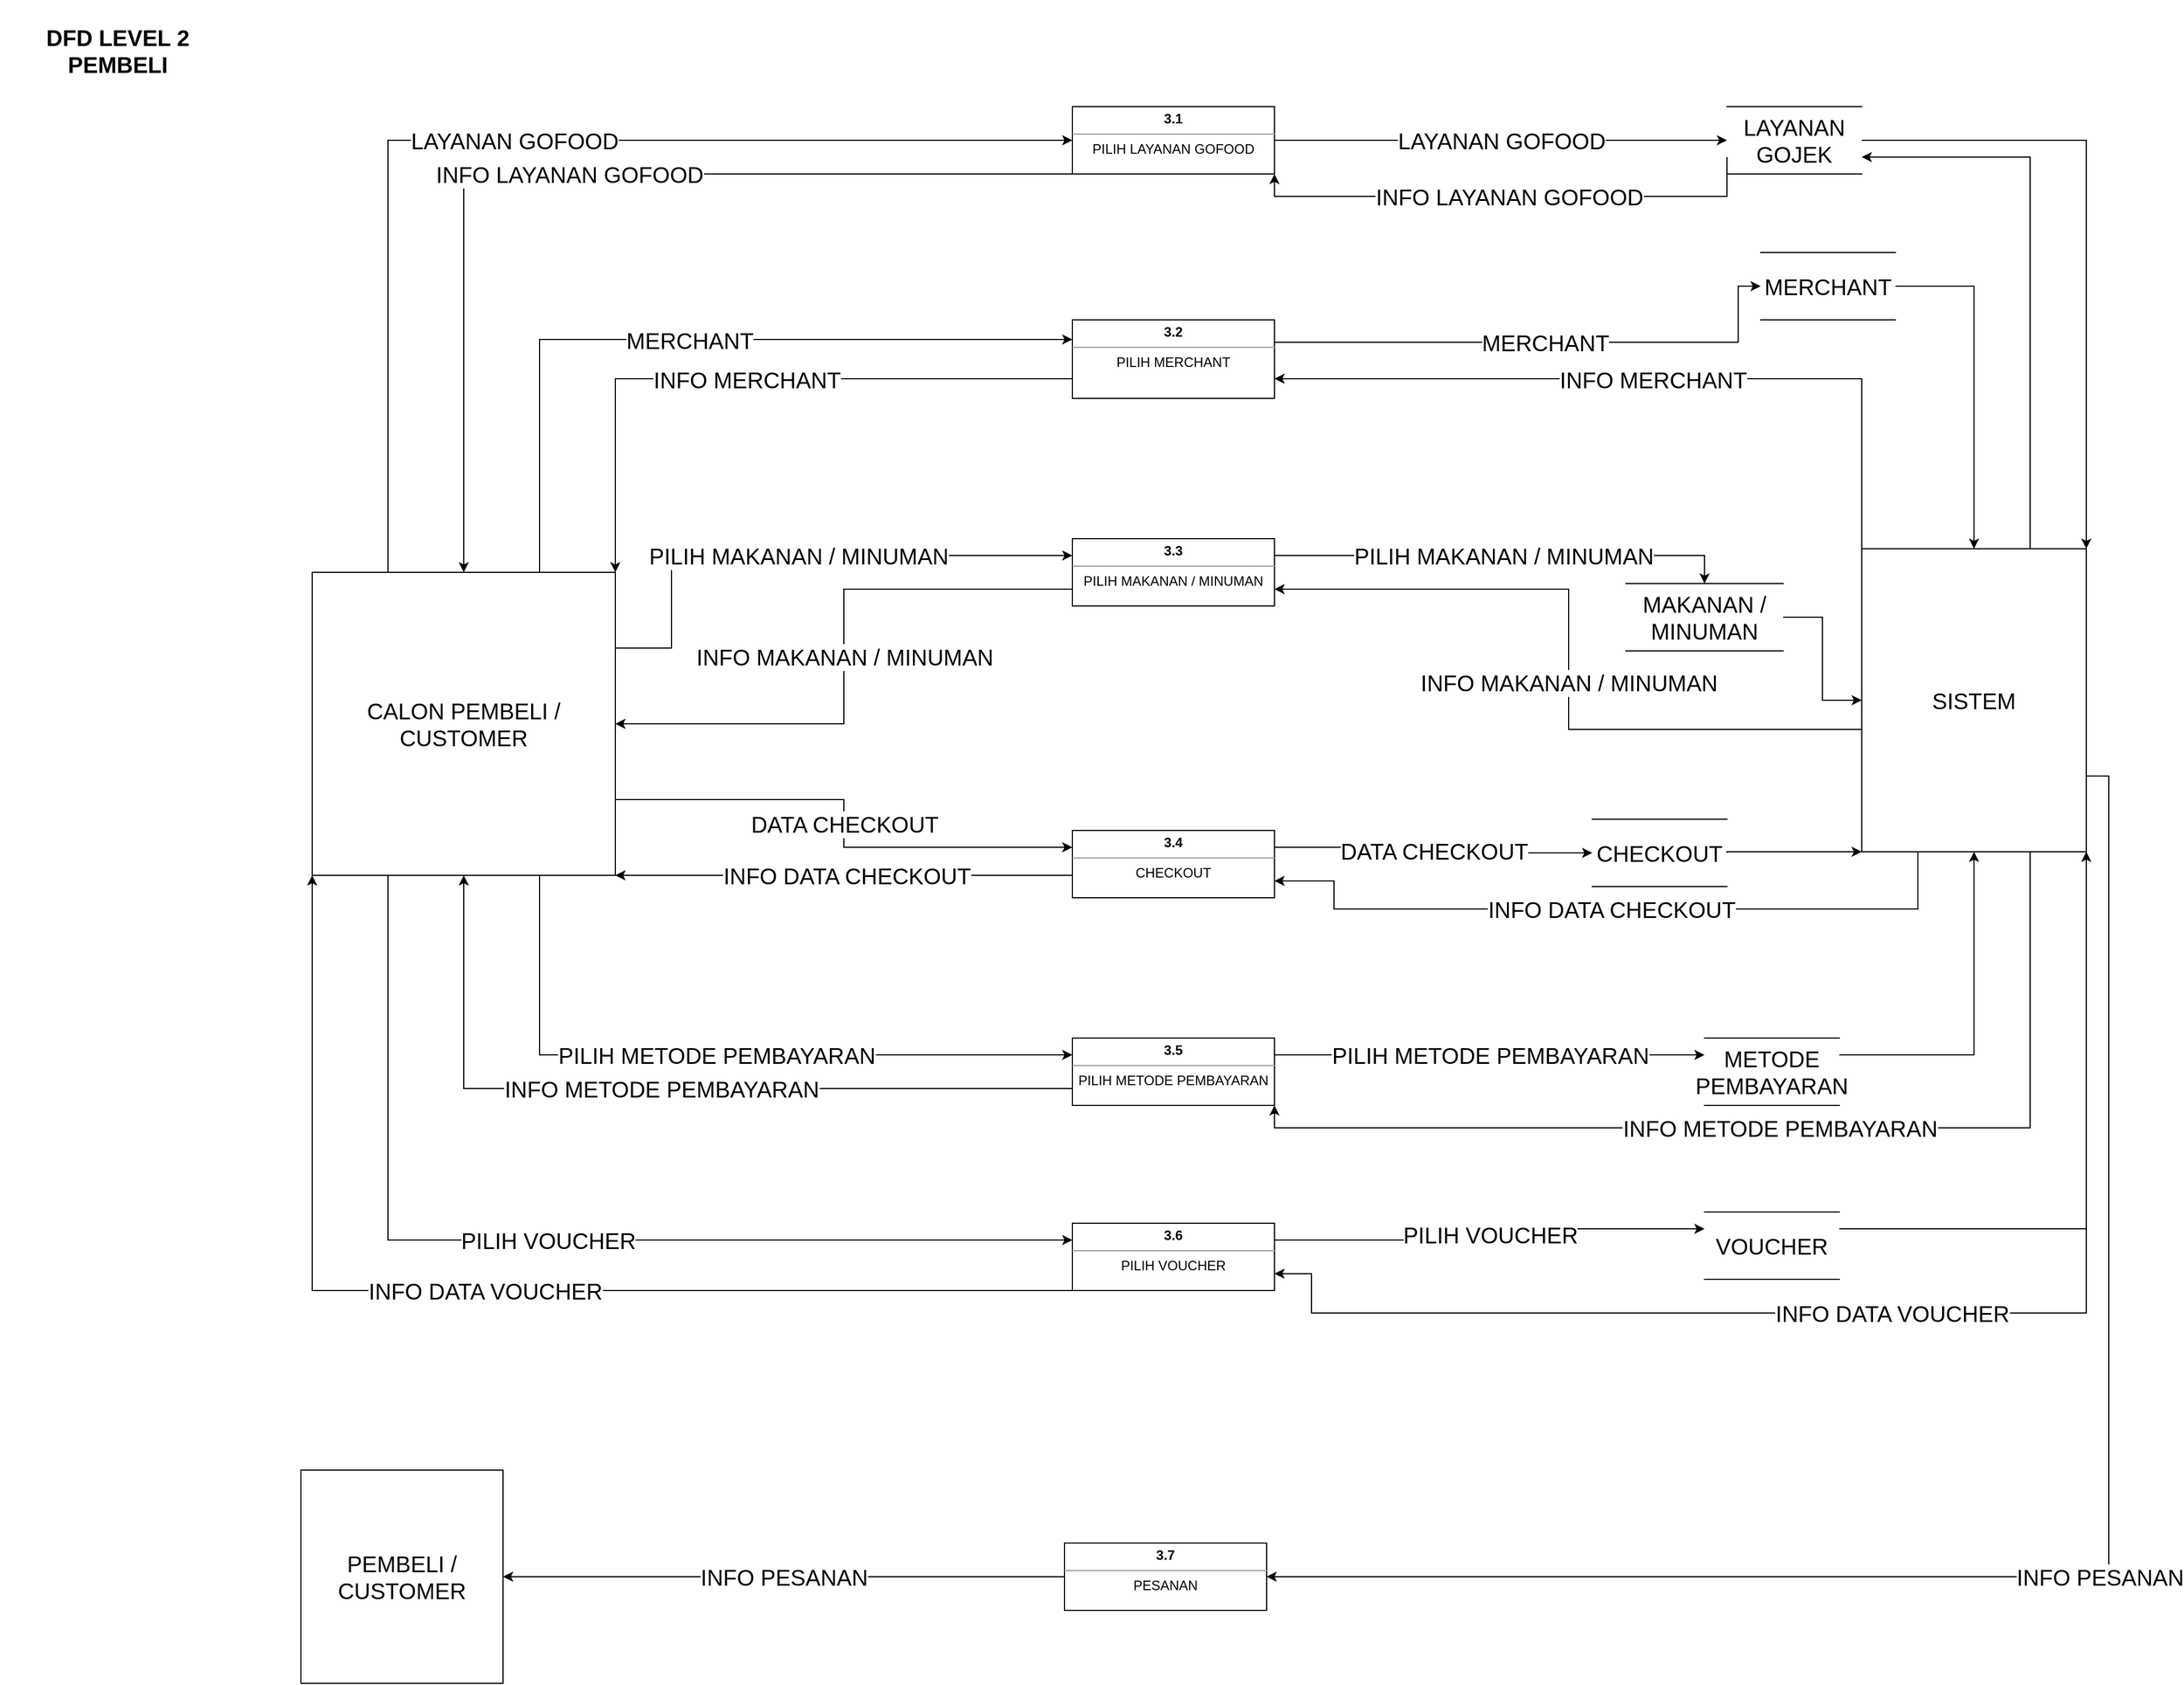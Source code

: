 <mxfile version="16.1.2" type="device"><diagram id="7CYOXGRv3K3lGVsA_S0E" name="Page-1"><mxGraphModel dx="1707" dy="1047" grid="1" gridSize="10" guides="1" tooltips="1" connect="1" arrows="1" fold="1" page="1" pageScale="1" pageWidth="2336" pageHeight="1654" math="0" shadow="0"><root><mxCell id="0"/><mxCell id="1" parent="0"/><mxCell id="YNyDviOgG1bQzbEV8mhk-1" value="LAYANAN GOFOOD" style="edgeStyle=orthogonalEdgeStyle;rounded=0;orthogonalLoop=1;jettySize=auto;html=1;exitX=0.25;exitY=0;exitDx=0;exitDy=0;entryX=0;entryY=0.5;entryDx=0;entryDy=0;fontSize=20;" parent="1" source="YNyDviOgG1bQzbEV8mhk-6" target="YNyDviOgG1bQzbEV8mhk-8" edge="1"><mxGeometry relative="1" as="geometry"/></mxCell><mxCell id="YNyDviOgG1bQzbEV8mhk-2" value="MERCHANT" style="edgeStyle=orthogonalEdgeStyle;rounded=0;orthogonalLoop=1;jettySize=auto;html=1;exitX=0.75;exitY=0;exitDx=0;exitDy=0;entryX=0;entryY=0.25;entryDx=0;entryDy=0;fontSize=20;" parent="1" source="YNyDviOgG1bQzbEV8mhk-6" target="YNyDviOgG1bQzbEV8mhk-11" edge="1"><mxGeometry relative="1" as="geometry"/></mxCell><mxCell id="YNyDviOgG1bQzbEV8mhk-3" value="PILIH MAKANAN / MINUMAN" style="edgeStyle=orthogonalEdgeStyle;rounded=0;orthogonalLoop=1;jettySize=auto;html=1;exitX=1;exitY=0.25;exitDx=0;exitDy=0;entryX=0;entryY=0.25;entryDx=0;entryDy=0;fontSize=20;" parent="1" source="YNyDviOgG1bQzbEV8mhk-6" target="YNyDviOgG1bQzbEV8mhk-14" edge="1"><mxGeometry relative="1" as="geometry"><Array as="points"><mxPoint x="718" y="608"/><mxPoint x="718" y="525"/></Array></mxGeometry></mxCell><mxCell id="YNyDviOgG1bQzbEV8mhk-4" value="DATA CHECKOUT" style="edgeStyle=orthogonalEdgeStyle;rounded=0;orthogonalLoop=1;jettySize=auto;html=1;exitX=1;exitY=0.75;exitDx=0;exitDy=0;entryX=0;entryY=0.25;entryDx=0;entryDy=0;fontSize=20;" parent="1" source="YNyDviOgG1bQzbEV8mhk-6" target="YNyDviOgG1bQzbEV8mhk-34" edge="1"><mxGeometry relative="1" as="geometry"/></mxCell><mxCell id="YNyDviOgG1bQzbEV8mhk-5" value="PILIH METODE PEMBAYARAN" style="edgeStyle=orthogonalEdgeStyle;rounded=0;orthogonalLoop=1;jettySize=auto;html=1;exitX=0.75;exitY=1;exitDx=0;exitDy=0;entryX=0;entryY=0.25;entryDx=0;entryDy=0;fontSize=20;" parent="1" source="YNyDviOgG1bQzbEV8mhk-6" target="YNyDviOgG1bQzbEV8mhk-16" edge="1"><mxGeometry relative="1" as="geometry"/></mxCell><mxCell id="YNyDviOgG1bQzbEV8mhk-46" value="PILIH VOUCHER" style="edgeStyle=orthogonalEdgeStyle;rounded=0;orthogonalLoop=1;jettySize=auto;html=1;exitX=0.25;exitY=1;exitDx=0;exitDy=0;entryX=0;entryY=0.25;entryDx=0;entryDy=0;fontSize=20;" parent="1" source="YNyDviOgG1bQzbEV8mhk-6" target="YNyDviOgG1bQzbEV8mhk-44" edge="1"><mxGeometry relative="1" as="geometry"/></mxCell><mxCell id="YNyDviOgG1bQzbEV8mhk-6" value="CALON PEMBELI / CUSTOMER" style="rounded=0;whiteSpace=wrap;html=1;fontSize=20;" parent="1" vertex="1"><mxGeometry x="398" y="540" width="270" height="270" as="geometry"/></mxCell><mxCell id="YNyDviOgG1bQzbEV8mhk-7" value="LAYANAN GOFOOD" style="edgeStyle=orthogonalEdgeStyle;rounded=0;orthogonalLoop=1;jettySize=auto;html=1;exitX=1;exitY=0.5;exitDx=0;exitDy=0;entryX=0;entryY=0.5;entryDx=0;entryDy=0;fontSize=20;" parent="1" source="YNyDviOgG1bQzbEV8mhk-8" target="YNyDviOgG1bQzbEV8mhk-18" edge="1"><mxGeometry relative="1" as="geometry"/></mxCell><mxCell id="YNyDviOgG1bQzbEV8mhk-39" value="INFO LAYANAN GOFOOD" style="edgeStyle=orthogonalEdgeStyle;rounded=0;orthogonalLoop=1;jettySize=auto;html=1;exitX=0;exitY=1;exitDx=0;exitDy=0;entryX=0.5;entryY=0;entryDx=0;entryDy=0;fontSize=20;" parent="1" source="YNyDviOgG1bQzbEV8mhk-8" target="YNyDviOgG1bQzbEV8mhk-6" edge="1"><mxGeometry relative="1" as="geometry"><Array as="points"><mxPoint x="533" y="185"/></Array></mxGeometry></mxCell><mxCell id="YNyDviOgG1bQzbEV8mhk-8" value="&lt;p style=&quot;margin: 0px ; margin-top: 4px ; text-align: center&quot;&gt;&lt;b&gt;3.1&lt;/b&gt;&lt;/p&gt;&lt;hr size=&quot;1&quot;&gt;&lt;div style=&quot;text-align: center ; height: 2px&quot;&gt;PILIH LAYANAN GOFOOD&lt;/div&gt;" style="verticalAlign=top;align=left;overflow=fill;fontSize=12;fontFamily=Helvetica;html=1;" parent="1" vertex="1"><mxGeometry x="1075" y="125" width="180" height="60" as="geometry"/></mxCell><mxCell id="YNyDviOgG1bQzbEV8mhk-9" value="INFO MERCHANT" style="edgeStyle=orthogonalEdgeStyle;rounded=0;orthogonalLoop=1;jettySize=auto;html=1;exitX=0;exitY=0.75;exitDx=0;exitDy=0;entryX=1;entryY=0;entryDx=0;entryDy=0;fontSize=20;" parent="1" source="YNyDviOgG1bQzbEV8mhk-11" target="YNyDviOgG1bQzbEV8mhk-6" edge="1"><mxGeometry relative="1" as="geometry"/></mxCell><mxCell id="YNyDviOgG1bQzbEV8mhk-10" value="MERCHANT" style="edgeStyle=orthogonalEdgeStyle;rounded=0;orthogonalLoop=1;jettySize=auto;html=1;exitX=1;exitY=0.25;exitDx=0;exitDy=0;fontSize=20;entryX=0;entryY=0.5;entryDx=0;entryDy=0;" parent="1" source="YNyDviOgG1bQzbEV8mhk-11" target="YNyDviOgG1bQzbEV8mhk-21" edge="1"><mxGeometry relative="1" as="geometry"><Array as="points"><mxPoint x="1255" y="335"/><mxPoint x="1668" y="335"/><mxPoint x="1668" y="285"/></Array><mxPoint x="1638" y="310" as="targetPoint"/></mxGeometry></mxCell><mxCell id="YNyDviOgG1bQzbEV8mhk-11" value="&lt;p style=&quot;margin: 0px ; margin-top: 4px ; text-align: center&quot;&gt;&lt;b&gt;3.2&lt;/b&gt;&lt;/p&gt;&lt;hr size=&quot;1&quot;&gt;&lt;div style=&quot;text-align: center ; height: 2px&quot;&gt;PILIH MERCHANT&lt;/div&gt;" style="verticalAlign=top;align=left;overflow=fill;fontSize=12;fontFamily=Helvetica;html=1;" parent="1" vertex="1"><mxGeometry x="1075" y="315" width="180" height="70" as="geometry"/></mxCell><mxCell id="YNyDviOgG1bQzbEV8mhk-12" value="INFO MAKANAN / MINUMAN" style="edgeStyle=orthogonalEdgeStyle;rounded=0;orthogonalLoop=1;jettySize=auto;html=1;exitX=0;exitY=0.75;exitDx=0;exitDy=0;entryX=1;entryY=0.5;entryDx=0;entryDy=0;fontSize=20;" parent="1" source="YNyDviOgG1bQzbEV8mhk-14" target="YNyDviOgG1bQzbEV8mhk-6" edge="1"><mxGeometry relative="1" as="geometry"/></mxCell><mxCell id="YNyDviOgG1bQzbEV8mhk-13" value="PILIH MAKANAN / MINUMAN" style="edgeStyle=orthogonalEdgeStyle;rounded=0;orthogonalLoop=1;jettySize=auto;html=1;exitX=1;exitY=0.25;exitDx=0;exitDy=0;entryX=0.5;entryY=0;entryDx=0;entryDy=0;fontSize=20;" parent="1" source="YNyDviOgG1bQzbEV8mhk-14" target="YNyDviOgG1bQzbEV8mhk-24" edge="1"><mxGeometry relative="1" as="geometry"><Array as="points"><mxPoint x="1638" y="525"/></Array></mxGeometry></mxCell><mxCell id="YNyDviOgG1bQzbEV8mhk-14" value="&lt;p style=&quot;margin: 0px ; margin-top: 4px ; text-align: center&quot;&gt;&lt;b&gt;3.3&lt;/b&gt;&lt;/p&gt;&lt;hr size=&quot;1&quot;&gt;&lt;div style=&quot;text-align: center ; height: 2px&quot;&gt;PILIH MAKANAN / MINUMAN&lt;/div&gt;" style="verticalAlign=top;align=left;overflow=fill;fontSize=12;fontFamily=Helvetica;html=1;" parent="1" vertex="1"><mxGeometry x="1075" y="510" width="180" height="60" as="geometry"/></mxCell><mxCell id="YNyDviOgG1bQzbEV8mhk-15" value="PILIH METODE PEMBAYARAN" style="edgeStyle=orthogonalEdgeStyle;rounded=0;orthogonalLoop=1;jettySize=auto;html=1;exitX=1;exitY=0.25;exitDx=0;exitDy=0;entryX=0;entryY=0.25;entryDx=0;entryDy=0;fontSize=20;" parent="1" source="YNyDviOgG1bQzbEV8mhk-16" target="YNyDviOgG1bQzbEV8mhk-26" edge="1"><mxGeometry relative="1" as="geometry"/></mxCell><mxCell id="YNyDviOgG1bQzbEV8mhk-42" value="INFO METODE PEMBAYARAN" style="edgeStyle=orthogonalEdgeStyle;rounded=0;orthogonalLoop=1;jettySize=auto;html=1;exitX=0;exitY=0.75;exitDx=0;exitDy=0;entryX=0.5;entryY=1;entryDx=0;entryDy=0;fontSize=20;" parent="1" source="YNyDviOgG1bQzbEV8mhk-16" target="YNyDviOgG1bQzbEV8mhk-6" edge="1"><mxGeometry relative="1" as="geometry"/></mxCell><mxCell id="YNyDviOgG1bQzbEV8mhk-16" value="&lt;p style=&quot;margin: 0px ; margin-top: 4px ; text-align: center&quot;&gt;&lt;b&gt;3.5&lt;/b&gt;&lt;/p&gt;&lt;hr size=&quot;1&quot;&gt;&lt;div style=&quot;text-align: center ; height: 2px&quot;&gt;PILIH METODE PEMBAYARAN&lt;/div&gt;" style="verticalAlign=top;align=left;overflow=fill;fontSize=12;fontFamily=Helvetica;html=1;" parent="1" vertex="1"><mxGeometry x="1075" y="955" width="180" height="60" as="geometry"/></mxCell><mxCell id="YNyDviOgG1bQzbEV8mhk-17" style="edgeStyle=orthogonalEdgeStyle;rounded=0;orthogonalLoop=1;jettySize=auto;html=1;exitX=1;exitY=0.5;exitDx=0;exitDy=0;entryX=1;entryY=0;entryDx=0;entryDy=0;" parent="1" source="YNyDviOgG1bQzbEV8mhk-18" target="YNyDviOgG1bQzbEV8mhk-30" edge="1"><mxGeometry relative="1" as="geometry"/></mxCell><mxCell id="YNyDviOgG1bQzbEV8mhk-38" value="INFO LAYANAN GOFOOD" style="edgeStyle=orthogonalEdgeStyle;rounded=0;orthogonalLoop=1;jettySize=auto;html=1;exitX=0;exitY=0.75;exitDx=0;exitDy=0;entryX=1;entryY=1;entryDx=0;entryDy=0;fontSize=20;" parent="1" source="YNyDviOgG1bQzbEV8mhk-18" target="YNyDviOgG1bQzbEV8mhk-8" edge="1"><mxGeometry relative="1" as="geometry"><Array as="points"><mxPoint x="1658" y="205"/><mxPoint x="1255" y="205"/></Array></mxGeometry></mxCell><mxCell id="YNyDviOgG1bQzbEV8mhk-18" value="LAYANAN GOJEK" style="shape=partialRectangle;whiteSpace=wrap;html=1;left=0;right=0;fillColor=none;fontSize=20;" parent="1" vertex="1"><mxGeometry x="1658" y="125" width="120" height="60" as="geometry"/></mxCell><mxCell id="YNyDviOgG1bQzbEV8mhk-19" value="INFO MERCHANT" style="edgeStyle=orthogonalEdgeStyle;rounded=0;orthogonalLoop=1;jettySize=auto;html=1;entryX=1;entryY=0.75;entryDx=0;entryDy=0;fontSize=20;exitX=0;exitY=0;exitDx=0;exitDy=0;" parent="1" source="YNyDviOgG1bQzbEV8mhk-30" target="YNyDviOgG1bQzbEV8mhk-11" edge="1"><mxGeometry relative="1" as="geometry"><Array as="points"><mxPoint x="1778" y="368"/></Array><mxPoint x="1688" y="368" as="sourcePoint"/></mxGeometry></mxCell><mxCell id="YNyDviOgG1bQzbEV8mhk-20" style="edgeStyle=orthogonalEdgeStyle;rounded=0;orthogonalLoop=1;jettySize=auto;html=1;exitX=1;exitY=0.5;exitDx=0;exitDy=0;entryX=0.5;entryY=0;entryDx=0;entryDy=0;" parent="1" source="YNyDviOgG1bQzbEV8mhk-21" target="YNyDviOgG1bQzbEV8mhk-30" edge="1"><mxGeometry relative="1" as="geometry"/></mxCell><mxCell id="YNyDviOgG1bQzbEV8mhk-21" value="MERCHANT" style="shape=partialRectangle;whiteSpace=wrap;html=1;left=0;right=0;fillColor=none;fontSize=20;" parent="1" vertex="1"><mxGeometry x="1688" y="255" width="120" height="60" as="geometry"/></mxCell><mxCell id="YNyDviOgG1bQzbEV8mhk-22" value="INFO MAKANAN / MINUMAN" style="edgeStyle=orthogonalEdgeStyle;rounded=0;orthogonalLoop=1;jettySize=auto;html=1;exitX=0;exitY=0.75;exitDx=0;exitDy=0;entryX=1;entryY=0.75;entryDx=0;entryDy=0;fontSize=20;" parent="1" source="YNyDviOgG1bQzbEV8mhk-30" target="YNyDviOgG1bQzbEV8mhk-14" edge="1"><mxGeometry relative="1" as="geometry"><Array as="points"><mxPoint x="1778" y="680"/><mxPoint x="1517" y="680"/><mxPoint x="1517" y="555"/></Array></mxGeometry></mxCell><mxCell id="YNyDviOgG1bQzbEV8mhk-23" style="edgeStyle=orthogonalEdgeStyle;rounded=0;orthogonalLoop=1;jettySize=auto;html=1;exitX=1;exitY=0.5;exitDx=0;exitDy=0;entryX=0;entryY=0.5;entryDx=0;entryDy=0;" parent="1" source="YNyDviOgG1bQzbEV8mhk-24" target="YNyDviOgG1bQzbEV8mhk-30" edge="1"><mxGeometry relative="1" as="geometry"/></mxCell><mxCell id="YNyDviOgG1bQzbEV8mhk-24" value="MAKANAN / MINUMAN" style="shape=partialRectangle;whiteSpace=wrap;html=1;left=0;right=0;fillColor=none;fontSize=20;" parent="1" vertex="1"><mxGeometry x="1568" y="550" width="140" height="60" as="geometry"/></mxCell><mxCell id="YNyDviOgG1bQzbEV8mhk-25" style="edgeStyle=orthogonalEdgeStyle;rounded=0;orthogonalLoop=1;jettySize=auto;html=1;exitX=1;exitY=0.25;exitDx=0;exitDy=0;entryX=0.5;entryY=1;entryDx=0;entryDy=0;fontSize=20;" parent="1" source="YNyDviOgG1bQzbEV8mhk-26" target="YNyDviOgG1bQzbEV8mhk-30" edge="1"><mxGeometry relative="1" as="geometry"/></mxCell><mxCell id="YNyDviOgG1bQzbEV8mhk-26" value="METODE PEMBAYARAN" style="shape=partialRectangle;whiteSpace=wrap;html=1;left=0;right=0;fillColor=none;fontSize=20;" parent="1" vertex="1"><mxGeometry x="1638" y="955" width="120" height="60" as="geometry"/></mxCell><mxCell id="YNyDviOgG1bQzbEV8mhk-27" value="DFD LEVEL 2 PEMBELI" style="text;html=1;strokeColor=none;fillColor=none;align=center;verticalAlign=middle;whiteSpace=wrap;rounded=0;fontSize=20;fontStyle=1" parent="1" vertex="1"><mxGeometry x="120" y="30" width="210" height="90" as="geometry"/></mxCell><mxCell id="YNyDviOgG1bQzbEV8mhk-28" value="INFO DATA CHECKOUT" style="edgeStyle=orthogonalEdgeStyle;rounded=0;orthogonalLoop=1;jettySize=auto;html=1;exitX=0.25;exitY=1;exitDx=0;exitDy=0;entryX=1;entryY=0.75;entryDx=0;entryDy=0;fontSize=20;" parent="1" source="YNyDviOgG1bQzbEV8mhk-30" target="YNyDviOgG1bQzbEV8mhk-34" edge="1"><mxGeometry relative="1" as="geometry"><Array as="points"><mxPoint x="1828" y="840"/><mxPoint x="1308" y="840"/><mxPoint x="1308" y="815"/></Array></mxGeometry></mxCell><mxCell id="YNyDviOgG1bQzbEV8mhk-37" style="edgeStyle=orthogonalEdgeStyle;rounded=0;orthogonalLoop=1;jettySize=auto;html=1;exitX=0.75;exitY=0;exitDx=0;exitDy=0;entryX=1;entryY=0.75;entryDx=0;entryDy=0;" parent="1" source="YNyDviOgG1bQzbEV8mhk-30" target="YNyDviOgG1bQzbEV8mhk-18" edge="1"><mxGeometry relative="1" as="geometry"/></mxCell><mxCell id="YNyDviOgG1bQzbEV8mhk-43" value="INFO METODE PEMBAYARAN" style="edgeStyle=orthogonalEdgeStyle;rounded=0;orthogonalLoop=1;jettySize=auto;html=1;exitX=0.75;exitY=1;exitDx=0;exitDy=0;entryX=1;entryY=1;entryDx=0;entryDy=0;fontSize=20;" parent="1" source="YNyDviOgG1bQzbEV8mhk-30" target="YNyDviOgG1bQzbEV8mhk-16" edge="1"><mxGeometry relative="1" as="geometry"/></mxCell><mxCell id="YNyDviOgG1bQzbEV8mhk-49" value="INFO DATA VOUCHER" style="edgeStyle=orthogonalEdgeStyle;rounded=0;orthogonalLoop=1;jettySize=auto;html=1;exitX=1;exitY=1;exitDx=0;exitDy=0;entryX=1;entryY=0.75;entryDx=0;entryDy=0;fontSize=20;" parent="1" source="YNyDviOgG1bQzbEV8mhk-30" target="YNyDviOgG1bQzbEV8mhk-44" edge="1"><mxGeometry relative="1" as="geometry"><Array as="points"><mxPoint x="1978" y="1200"/><mxPoint x="1288" y="1200"/><mxPoint x="1288" y="1165"/></Array></mxGeometry></mxCell><mxCell id="YNyDviOgG1bQzbEV8mhk-52" value="INFO PESANAN" style="edgeStyle=orthogonalEdgeStyle;rounded=0;orthogonalLoop=1;jettySize=auto;html=1;exitX=1;exitY=0.75;exitDx=0;exitDy=0;entryX=1;entryY=0.5;entryDx=0;entryDy=0;fontSize=20;" parent="1" source="YNyDviOgG1bQzbEV8mhk-30" target="YNyDviOgG1bQzbEV8mhk-51" edge="1"><mxGeometry relative="1" as="geometry"/></mxCell><mxCell id="YNyDviOgG1bQzbEV8mhk-30" value="SISTEM" style="rounded=0;whiteSpace=wrap;html=1;fontSize=20;" parent="1" vertex="1"><mxGeometry x="1778" y="519" width="200" height="270" as="geometry"/></mxCell><mxCell id="YNyDviOgG1bQzbEV8mhk-31" value="PEMBELI / CUSTOMER" style="rounded=0;whiteSpace=wrap;html=1;fontSize=20;" parent="1" vertex="1"><mxGeometry x="388" y="1340" width="180" height="190" as="geometry"/></mxCell><mxCell id="YNyDviOgG1bQzbEV8mhk-32" value="DATA CHECKOUT" style="edgeStyle=orthogonalEdgeStyle;rounded=0;orthogonalLoop=1;jettySize=auto;html=1;exitX=1;exitY=0.25;exitDx=0;exitDy=0;entryX=0;entryY=0.5;entryDx=0;entryDy=0;fontSize=20;" parent="1" source="YNyDviOgG1bQzbEV8mhk-34" target="YNyDviOgG1bQzbEV8mhk-36" edge="1"><mxGeometry relative="1" as="geometry"/></mxCell><mxCell id="YNyDviOgG1bQzbEV8mhk-33" value="INFO DATA CHECKOUT" style="edgeStyle=orthogonalEdgeStyle;rounded=0;orthogonalLoop=1;jettySize=auto;html=1;exitX=0;exitY=0.75;exitDx=0;exitDy=0;entryX=1;entryY=1;entryDx=0;entryDy=0;fontSize=20;" parent="1" source="YNyDviOgG1bQzbEV8mhk-34" target="YNyDviOgG1bQzbEV8mhk-6" edge="1"><mxGeometry relative="1" as="geometry"><Array as="points"><mxPoint x="1075" y="810"/></Array></mxGeometry></mxCell><mxCell id="YNyDviOgG1bQzbEV8mhk-34" value="&lt;p style=&quot;margin: 0px ; margin-top: 4px ; text-align: center&quot;&gt;&lt;b&gt;3.4&lt;/b&gt;&lt;/p&gt;&lt;hr size=&quot;1&quot;&gt;&lt;div style=&quot;text-align: center ; height: 2px&quot;&gt;CHECKOUT&lt;/div&gt;" style="verticalAlign=top;align=left;overflow=fill;fontSize=12;fontFamily=Helvetica;html=1;" parent="1" vertex="1"><mxGeometry x="1075" y="770" width="180" height="60" as="geometry"/></mxCell><mxCell id="YNyDviOgG1bQzbEV8mhk-35" style="edgeStyle=orthogonalEdgeStyle;rounded=0;orthogonalLoop=1;jettySize=auto;html=1;exitX=1;exitY=0.5;exitDx=0;exitDy=0;entryX=0;entryY=1;entryDx=0;entryDy=0;fontSize=20;" parent="1" source="YNyDviOgG1bQzbEV8mhk-36" target="YNyDviOgG1bQzbEV8mhk-30" edge="1"><mxGeometry relative="1" as="geometry"><Array as="points"><mxPoint x="1778" y="789"/></Array></mxGeometry></mxCell><mxCell id="YNyDviOgG1bQzbEV8mhk-36" value="CHECKOUT" style="shape=partialRectangle;whiteSpace=wrap;html=1;left=0;right=0;fillColor=none;fontSize=20;" parent="1" vertex="1"><mxGeometry x="1538" y="760" width="120" height="60" as="geometry"/></mxCell><mxCell id="YNyDviOgG1bQzbEV8mhk-47" value="PILIH VOUCHER" style="edgeStyle=orthogonalEdgeStyle;rounded=0;orthogonalLoop=1;jettySize=auto;html=1;exitX=1;exitY=0.25;exitDx=0;exitDy=0;entryX=0;entryY=0.25;entryDx=0;entryDy=0;fontSize=20;" parent="1" source="YNyDviOgG1bQzbEV8mhk-44" target="YNyDviOgG1bQzbEV8mhk-45" edge="1"><mxGeometry relative="1" as="geometry"/></mxCell><mxCell id="YNyDviOgG1bQzbEV8mhk-50" value="INFO DATA VOUCHER" style="edgeStyle=orthogonalEdgeStyle;rounded=0;orthogonalLoop=1;jettySize=auto;html=1;exitX=0;exitY=1;exitDx=0;exitDy=0;entryX=0;entryY=1;entryDx=0;entryDy=0;fontSize=20;" parent="1" source="YNyDviOgG1bQzbEV8mhk-44" target="YNyDviOgG1bQzbEV8mhk-6" edge="1"><mxGeometry relative="1" as="geometry"><Array as="points"><mxPoint x="398" y="1180"/></Array></mxGeometry></mxCell><mxCell id="YNyDviOgG1bQzbEV8mhk-44" value="&lt;p style=&quot;margin: 0px ; margin-top: 4px ; text-align: center&quot;&gt;&lt;b&gt;3.6&lt;/b&gt;&lt;/p&gt;&lt;hr size=&quot;1&quot;&gt;&lt;div style=&quot;text-align: center ; height: 2px&quot;&gt;PILIH VOUCHER&lt;/div&gt;" style="verticalAlign=top;align=left;overflow=fill;fontSize=12;fontFamily=Helvetica;html=1;" parent="1" vertex="1"><mxGeometry x="1075" y="1120" width="180" height="60" as="geometry"/></mxCell><mxCell id="YNyDviOgG1bQzbEV8mhk-48" style="edgeStyle=orthogonalEdgeStyle;rounded=0;orthogonalLoop=1;jettySize=auto;html=1;exitX=1;exitY=0.25;exitDx=0;exitDy=0;entryX=1;entryY=1;entryDx=0;entryDy=0;fontSize=20;" parent="1" source="YNyDviOgG1bQzbEV8mhk-45" target="YNyDviOgG1bQzbEV8mhk-30" edge="1"><mxGeometry relative="1" as="geometry"/></mxCell><mxCell id="YNyDviOgG1bQzbEV8mhk-45" value="VOUCHER" style="shape=partialRectangle;whiteSpace=wrap;html=1;left=0;right=0;fillColor=none;fontSize=20;" parent="1" vertex="1"><mxGeometry x="1638" y="1110" width="120" height="60" as="geometry"/></mxCell><mxCell id="YNyDviOgG1bQzbEV8mhk-53" value="INFO PESANAN" style="edgeStyle=orthogonalEdgeStyle;rounded=0;orthogonalLoop=1;jettySize=auto;html=1;exitX=0;exitY=0.5;exitDx=0;exitDy=0;entryX=1;entryY=0.5;entryDx=0;entryDy=0;fontSize=20;" parent="1" source="YNyDviOgG1bQzbEV8mhk-51" target="YNyDviOgG1bQzbEV8mhk-31" edge="1"><mxGeometry relative="1" as="geometry"/></mxCell><mxCell id="YNyDviOgG1bQzbEV8mhk-51" value="&lt;p style=&quot;margin: 0px ; margin-top: 4px ; text-align: center&quot;&gt;&lt;b&gt;3.7&lt;/b&gt;&lt;/p&gt;&lt;hr size=&quot;1&quot;&gt;&lt;div style=&quot;text-align: center ; height: 2px&quot;&gt;PESANAN&lt;/div&gt;" style="verticalAlign=top;align=left;overflow=fill;fontSize=12;fontFamily=Helvetica;html=1;" parent="1" vertex="1"><mxGeometry x="1068" y="1405" width="180" height="60" as="geometry"/></mxCell></root></mxGraphModel></diagram></mxfile>